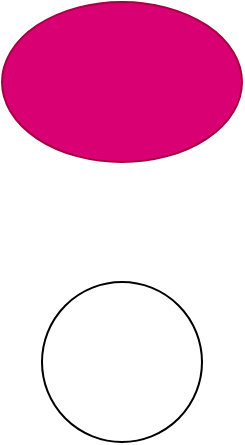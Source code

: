 <mxfile>
    <diagram id="9f8Srmox3EGH9L3qnL_r" name="Page-1">
        <mxGraphModel dx="1232" dy="164" grid="1" gridSize="10" guides="1" tooltips="1" connect="1" arrows="1" fold="1" page="1" pageScale="1" pageWidth="850" pageHeight="1100" math="0" shadow="0">
            <root>
                <mxCell id="0"/>
                <mxCell id="1" parent="0"/>
                <mxCell id="2" value="" style="ellipse;whiteSpace=wrap;html=1;fillColor=#d80073;fontColor=#ffffff;strokeColor=#A50040;" parent="1" vertex="1">
                    <mxGeometry x="-190" y="20" width="120" height="80" as="geometry"/>
                </mxCell>
                <mxCell id="3" value="" style="ellipse;whiteSpace=wrap;html=1;aspect=fixed;" vertex="1" parent="1">
                    <mxGeometry x="-170" y="160" width="80" height="80" as="geometry"/>
                </mxCell>
            </root>
        </mxGraphModel>
    </diagram>
</mxfile>